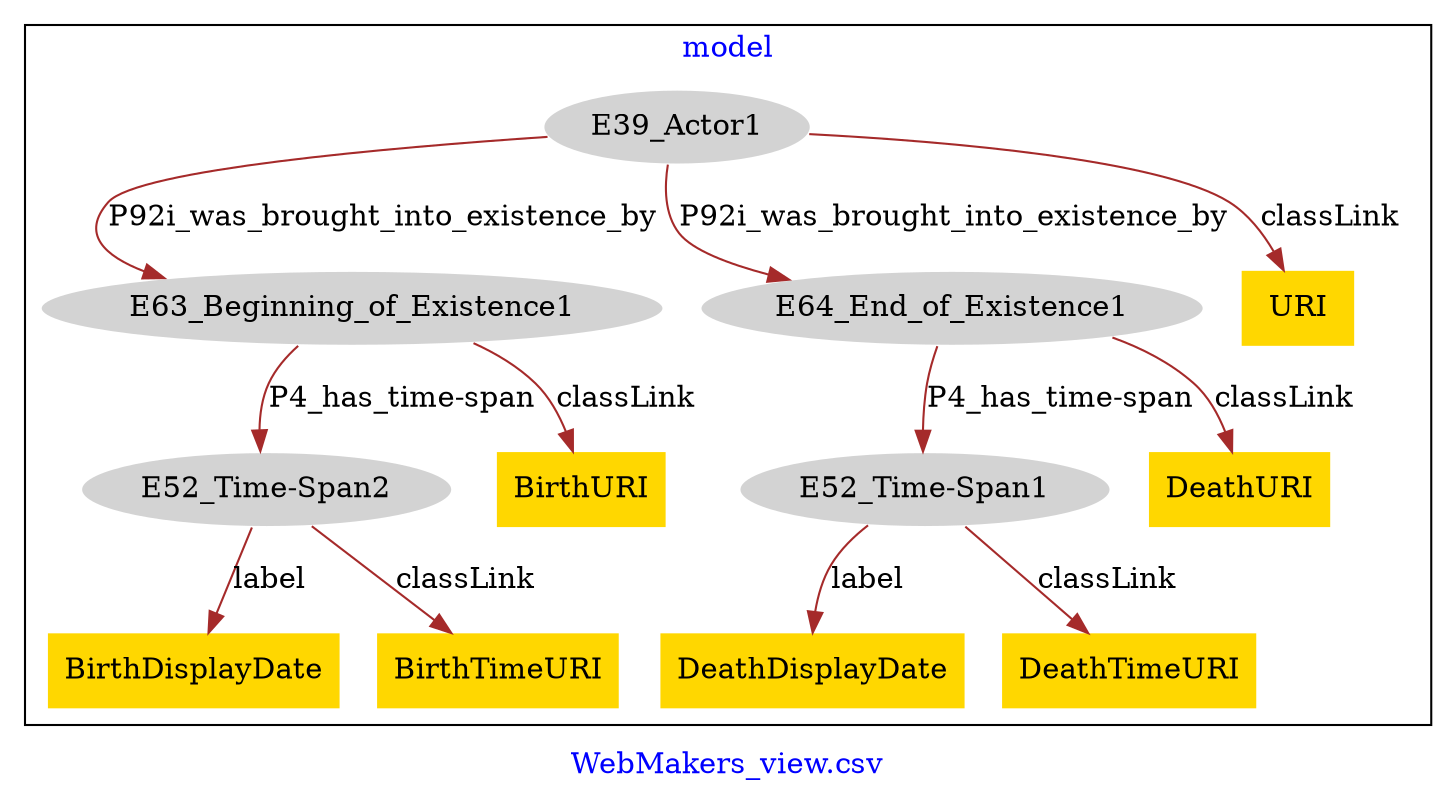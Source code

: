 digraph n0 {
fontcolor="blue"
remincross="true"
label="WebMakers_view.csv"
subgraph cluster {
label="model"
n2[style="filled",color="white",fillcolor="lightgray",label="E39_Actor1"];
n3[style="filled",color="white",fillcolor="lightgray",label="E63_Beginning_of_Existence1"];
n4[style="filled",color="white",fillcolor="lightgray",label="E64_End_of_Existence1"];
n5[style="filled",color="white",fillcolor="lightgray",label="E52_Time-Span2"];
n6[style="filled",color="white",fillcolor="lightgray",label="E52_Time-Span1"];
n7[shape="plaintext",style="filled",fillcolor="gold",label="BirthDisplayDate"];
n8[shape="plaintext",style="filled",fillcolor="gold",label="URI"];
n9[shape="plaintext",style="filled",fillcolor="gold",label="DeathURI"];
n10[shape="plaintext",style="filled",fillcolor="gold",label="DeathDisplayDate"];
n11[shape="plaintext",style="filled",fillcolor="gold",label="DeathTimeURI"];
n12[shape="plaintext",style="filled",fillcolor="gold",label="BirthURI"];
n13[shape="plaintext",style="filled",fillcolor="gold",label="BirthTimeURI"];
}
n2 -> n3[color="brown",fontcolor="black",label="P92i_was_brought_into_existence_by"]
n2 -> n4[color="brown",fontcolor="black",label="P92i_was_brought_into_existence_by"]
n3 -> n5[color="brown",fontcolor="black",label="P4_has_time-span"]
n4 -> n6[color="brown",fontcolor="black",label="P4_has_time-span"]
n5 -> n7[color="brown",fontcolor="black",label="label"]
n2 -> n8[color="brown",fontcolor="black",label="classLink"]
n4 -> n9[color="brown",fontcolor="black",label="classLink"]
n6 -> n10[color="brown",fontcolor="black",label="label"]
n6 -> n11[color="brown",fontcolor="black",label="classLink"]
n3 -> n12[color="brown",fontcolor="black",label="classLink"]
n5 -> n13[color="brown",fontcolor="black",label="classLink"]
}
